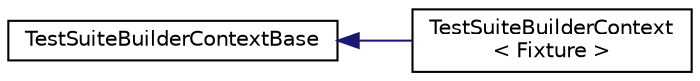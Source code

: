digraph "Graphical Class Hierarchy"
{
  edge [fontname="Helvetica",fontsize="10",labelfontname="Helvetica",labelfontsize="10"];
  node [fontname="Helvetica",fontsize="10",shape=record];
  rankdir="LR";
  Node0 [label="TestSuiteBuilderContextBase",height=0.2,width=0.4,color="black", fillcolor="white", style="filled",URL="$class_test_suite_builder_context_base.html",tooltip="Context used when creating test suite in HelperMacros. "];
  Node0 -> Node1 [dir="back",color="midnightblue",fontsize="10",style="solid",fontname="Helvetica"];
  Node1 [label="TestSuiteBuilderContext\l\< Fixture \>",height=0.2,width=0.4,color="black", fillcolor="white", style="filled",URL="$class_test_suite_builder_context.html",tooltip="Type-sage context used when creating test suite in HelperMacros. "];
}
